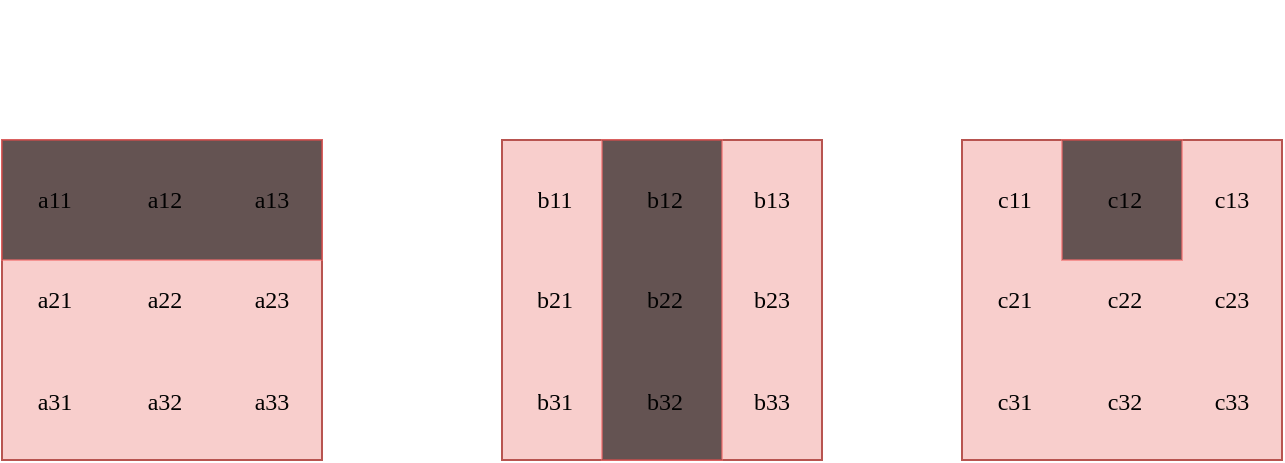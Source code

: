 <mxfile>
    <diagram id="8jJI4kxMGtM-K6bGY3bH" name="Page-1">
        <mxGraphModel dx="672" dy="576" grid="1" gridSize="10" guides="1" tooltips="1" connect="1" arrows="1" fold="1" page="1" pageScale="1" pageWidth="850" pageHeight="1100" background="none" math="0" shadow="0">
            <root>
                <mxCell id="0"/>
                <mxCell id="1" parent="0"/>
                <mxCell id="17" value="" style="whiteSpace=wrap;html=1;aspect=fixed;fillColor=#f8cecc;strokeColor=#b85450;fontFamily=Comic Sans MS;" parent="1" vertex="1">
                    <mxGeometry x="80" y="120" width="160" height="160" as="geometry"/>
                </mxCell>
                <mxCell id="18" value="" style="whiteSpace=wrap;html=1;aspect=fixed;fillColor=#f8cecc;strokeColor=#b85450;fontFamily=Comic Sans MS;" parent="1" vertex="1">
                    <mxGeometry x="330" y="120" width="160" height="160" as="geometry"/>
                </mxCell>
                <mxCell id="19" value="&lt;font style=&quot;font-size: 48px;&quot;&gt;x&lt;/font&gt;" style="text;html=1;align=center;verticalAlign=middle;resizable=0;points=[];autosize=1;strokeColor=none;fillColor=none;rotation=0;fontFamily=Comic Sans MS;fontColor=#FFFFFF;" parent="1" vertex="1">
                    <mxGeometry x="260" y="160" width="50" height="70" as="geometry"/>
                </mxCell>
                <mxCell id="22" value="A" style="text;html=1;align=center;verticalAlign=middle;resizable=0;points=[];autosize=1;strokeColor=none;fillColor=none;fontSize=48;fontColor=#FFFFFF;" parent="1" vertex="1">
                    <mxGeometry x="130" y="50" width="60" height="70" as="geometry"/>
                </mxCell>
                <mxCell id="23" value="B" style="text;html=1;align=center;verticalAlign=middle;resizable=0;points=[];autosize=1;strokeColor=none;fillColor=none;fontSize=48;fontColor=#FFFFFF;" parent="1" vertex="1">
                    <mxGeometry x="380" y="50" width="60" height="70" as="geometry"/>
                </mxCell>
                <mxCell id="24" value="" style="whiteSpace=wrap;html=1;aspect=fixed;fillColor=#f8cecc;strokeColor=#b85450;fontFamily=Comic Sans MS;" parent="1" vertex="1">
                    <mxGeometry x="560" y="120" width="160" height="160" as="geometry"/>
                </mxCell>
                <mxCell id="25" value="C" style="text;html=1;align=center;verticalAlign=middle;resizable=0;points=[];autosize=1;strokeColor=none;fillColor=none;fontSize=48;fontColor=#FFFFFF;" parent="1" vertex="1">
                    <mxGeometry x="610" y="50" width="60" height="70" as="geometry"/>
                </mxCell>
                <mxCell id="26" value="=" style="text;html=1;align=center;verticalAlign=middle;resizable=0;points=[];autosize=1;strokeColor=none;fillColor=none;fontSize=48;fontFamily=Comic Sans MS;fontColor=#FFFFFF;" parent="1" vertex="1">
                    <mxGeometry x="500" y="165" width="50" height="70" as="geometry"/>
                </mxCell>
                <mxCell id="28" value="" style="shape=table;html=1;whiteSpace=wrap;startSize=0;container=1;collapsible=0;childLayout=tableLayout;columnLines=0;rowLines=0;fontSize=48;labelBackgroundColor=default;fillColor=#030303;swimlaneFillColor=default;strokeColor=none;swimlaneLine=0;fontColor=#000000;opacity=0;fontFamily=Comic Sans MS;" parent="1" vertex="1">
                    <mxGeometry x="80" y="120" width="160" height="160" as="geometry"/>
                </mxCell>
                <mxCell id="29" value="" style="shape=tableRow;horizontal=0;startSize=0;swimlaneHead=0;swimlaneBody=0;top=0;left=0;bottom=0;right=0;collapsible=0;dropTarget=0;fillColor=none;points=[[0,0.5],[1,0.5]];portConstraint=eastwest;fontSize=48;fontColor=#000000;fontFamily=Comic Sans MS;" parent="28" vertex="1">
                    <mxGeometry width="160" height="59" as="geometry"/>
                </mxCell>
                <mxCell id="30" value="a11" style="shape=partialRectangle;html=1;whiteSpace=wrap;connectable=0;fillColor=none;top=0;left=0;bottom=0;right=0;overflow=hidden;fontSize=12;fontColor=#000000;fontFamily=Comic Sans MS;" parent="29" vertex="1">
                    <mxGeometry width="53" height="59" as="geometry">
                        <mxRectangle width="53" height="59" as="alternateBounds"/>
                    </mxGeometry>
                </mxCell>
                <mxCell id="31" value="a12" style="shape=partialRectangle;html=1;whiteSpace=wrap;connectable=0;fillColor=none;top=0;left=0;bottom=0;right=0;overflow=hidden;fontSize=12;fontColor=#000000;fontFamily=Comic Sans MS;" parent="29" vertex="1">
                    <mxGeometry x="53" width="57" height="59" as="geometry">
                        <mxRectangle width="57" height="59" as="alternateBounds"/>
                    </mxGeometry>
                </mxCell>
                <mxCell id="32" value="a13" style="shape=partialRectangle;html=1;whiteSpace=wrap;connectable=0;fillColor=none;top=0;left=0;bottom=0;right=0;overflow=hidden;fontSize=12;fontColor=#000000;fontFamily=Comic Sans MS;" parent="29" vertex="1">
                    <mxGeometry x="110" width="50" height="59" as="geometry">
                        <mxRectangle width="50" height="59" as="alternateBounds"/>
                    </mxGeometry>
                </mxCell>
                <mxCell id="33" value="" style="shape=tableRow;horizontal=0;startSize=0;swimlaneHead=0;swimlaneBody=0;top=0;left=0;bottom=0;right=0;collapsible=0;dropTarget=0;fillColor=none;points=[[0,0.5],[1,0.5]];portConstraint=eastwest;fontSize=48;fontColor=#000000;fontFamily=Comic Sans MS;" parent="28" vertex="1">
                    <mxGeometry y="59" width="160" height="42" as="geometry"/>
                </mxCell>
                <mxCell id="34" value="a21" style="shape=partialRectangle;html=1;whiteSpace=wrap;connectable=0;fillColor=none;top=0;left=0;bottom=0;right=0;overflow=hidden;fontSize=12;fontColor=#000000;fontFamily=Comic Sans MS;" parent="33" vertex="1">
                    <mxGeometry width="53" height="42" as="geometry">
                        <mxRectangle width="53" height="42" as="alternateBounds"/>
                    </mxGeometry>
                </mxCell>
                <mxCell id="35" value="a22" style="shape=partialRectangle;html=1;whiteSpace=wrap;connectable=0;fillColor=none;top=0;left=0;bottom=0;right=0;overflow=hidden;fontSize=12;fontColor=#000000;fontFamily=Comic Sans MS;" parent="33" vertex="1">
                    <mxGeometry x="53" width="57" height="42" as="geometry">
                        <mxRectangle width="57" height="42" as="alternateBounds"/>
                    </mxGeometry>
                </mxCell>
                <mxCell id="36" value="a23" style="shape=partialRectangle;html=1;whiteSpace=wrap;connectable=0;fillColor=none;top=0;left=0;bottom=0;right=0;overflow=hidden;fontSize=12;fontColor=#000000;fontFamily=Comic Sans MS;" parent="33" vertex="1">
                    <mxGeometry x="110" width="50" height="42" as="geometry">
                        <mxRectangle width="50" height="42" as="alternateBounds"/>
                    </mxGeometry>
                </mxCell>
                <mxCell id="37" value="" style="shape=tableRow;horizontal=0;startSize=0;swimlaneHead=0;swimlaneBody=0;top=0;left=0;bottom=0;right=0;collapsible=0;dropTarget=0;fillColor=none;points=[[0,0.5],[1,0.5]];portConstraint=eastwest;fontSize=48;fontColor=#000000;fontFamily=Comic Sans MS;" parent="28" vertex="1">
                    <mxGeometry y="101" width="160" height="59" as="geometry"/>
                </mxCell>
                <mxCell id="38" value="a31" style="shape=partialRectangle;html=1;whiteSpace=wrap;connectable=0;fillColor=none;top=0;left=0;bottom=0;right=0;overflow=hidden;fontSize=12;fontColor=#000000;fontFamily=Comic Sans MS;" parent="37" vertex="1">
                    <mxGeometry width="53" height="59" as="geometry">
                        <mxRectangle width="53" height="59" as="alternateBounds"/>
                    </mxGeometry>
                </mxCell>
                <mxCell id="39" value="a32" style="shape=partialRectangle;html=1;whiteSpace=wrap;connectable=0;fillColor=none;top=0;left=0;bottom=0;right=0;overflow=hidden;fontSize=12;fontColor=#000000;fontFamily=Comic Sans MS;" parent="37" vertex="1">
                    <mxGeometry x="53" width="57" height="59" as="geometry">
                        <mxRectangle width="57" height="59" as="alternateBounds"/>
                    </mxGeometry>
                </mxCell>
                <mxCell id="40" value="a33&lt;br&gt;" style="shape=partialRectangle;html=1;whiteSpace=wrap;connectable=0;fillColor=none;top=0;left=0;bottom=0;right=0;overflow=hidden;fontSize=12;fontColor=#000000;fontFamily=Comic Sans MS;" parent="37" vertex="1">
                    <mxGeometry x="110" width="50" height="59" as="geometry">
                        <mxRectangle width="50" height="59" as="alternateBounds"/>
                    </mxGeometry>
                </mxCell>
                <mxCell id="41" value="" style="shape=table;html=1;whiteSpace=wrap;startSize=0;container=1;collapsible=0;childLayout=tableLayout;columnLines=0;rowLines=0;fontSize=48;labelBackgroundColor=default;fillColor=#f8cecc;swimlaneFillColor=default;strokeColor=default;swimlaneLine=0;opacity=0;fontFamily=Comic Sans MS;" parent="1" vertex="1">
                    <mxGeometry x="330" y="120" width="160" height="160" as="geometry"/>
                </mxCell>
                <mxCell id="42" value="" style="shape=tableRow;horizontal=0;startSize=0;swimlaneHead=0;swimlaneBody=0;top=0;left=0;bottom=0;right=0;collapsible=0;dropTarget=0;fillColor=none;points=[[0,0.5],[1,0.5]];portConstraint=eastwest;fontSize=48;fontColor=#000000;fontFamily=Comic Sans MS;" parent="41" vertex="1">
                    <mxGeometry width="160" height="59" as="geometry"/>
                </mxCell>
                <mxCell id="43" value="b11" style="shape=partialRectangle;html=1;whiteSpace=wrap;connectable=0;fillColor=none;top=0;left=0;bottom=0;right=0;overflow=hidden;fontSize=12;fontColor=#000000;fontFamily=Comic Sans MS;" parent="42" vertex="1">
                    <mxGeometry width="53" height="59" as="geometry">
                        <mxRectangle width="53" height="59" as="alternateBounds"/>
                    </mxGeometry>
                </mxCell>
                <mxCell id="44" value="b12" style="shape=partialRectangle;html=1;whiteSpace=wrap;connectable=0;fillColor=none;top=0;left=0;bottom=0;right=0;overflow=hidden;fontSize=12;fontColor=#000000;fontFamily=Comic Sans MS;" parent="42" vertex="1">
                    <mxGeometry x="53" width="57" height="59" as="geometry">
                        <mxRectangle width="57" height="59" as="alternateBounds"/>
                    </mxGeometry>
                </mxCell>
                <mxCell id="45" value="b13" style="shape=partialRectangle;html=1;whiteSpace=wrap;connectable=0;fillColor=none;top=0;left=0;bottom=0;right=0;overflow=hidden;fontSize=12;fontColor=#000000;fontFamily=Comic Sans MS;" parent="42" vertex="1">
                    <mxGeometry x="110" width="50" height="59" as="geometry">
                        <mxRectangle width="50" height="59" as="alternateBounds"/>
                    </mxGeometry>
                </mxCell>
                <mxCell id="46" value="" style="shape=tableRow;horizontal=0;startSize=0;swimlaneHead=0;swimlaneBody=0;top=0;left=0;bottom=0;right=0;collapsible=0;dropTarget=0;fillColor=none;points=[[0,0.5],[1,0.5]];portConstraint=eastwest;fontSize=48;fontColor=#000000;fontFamily=Comic Sans MS;" parent="41" vertex="1">
                    <mxGeometry y="59" width="160" height="42" as="geometry"/>
                </mxCell>
                <mxCell id="47" value="b21" style="shape=partialRectangle;html=1;whiteSpace=wrap;connectable=0;fillColor=none;top=0;left=0;bottom=0;right=0;overflow=hidden;fontSize=12;fontColor=#000000;fontFamily=Comic Sans MS;" parent="46" vertex="1">
                    <mxGeometry width="53" height="42" as="geometry">
                        <mxRectangle width="53" height="42" as="alternateBounds"/>
                    </mxGeometry>
                </mxCell>
                <mxCell id="48" value="b22" style="shape=partialRectangle;html=1;whiteSpace=wrap;connectable=0;fillColor=none;top=0;left=0;bottom=0;right=0;overflow=hidden;fontSize=12;fontColor=#000000;fontFamily=Comic Sans MS;" parent="46" vertex="1">
                    <mxGeometry x="53" width="57" height="42" as="geometry">
                        <mxRectangle width="57" height="42" as="alternateBounds"/>
                    </mxGeometry>
                </mxCell>
                <mxCell id="49" value="b23" style="shape=partialRectangle;html=1;whiteSpace=wrap;connectable=0;fillColor=none;top=0;left=0;bottom=0;right=0;overflow=hidden;fontSize=12;fontColor=#000000;fontFamily=Comic Sans MS;" parent="46" vertex="1">
                    <mxGeometry x="110" width="50" height="42" as="geometry">
                        <mxRectangle width="50" height="42" as="alternateBounds"/>
                    </mxGeometry>
                </mxCell>
                <mxCell id="50" value="" style="shape=tableRow;horizontal=0;startSize=0;swimlaneHead=0;swimlaneBody=0;top=0;left=0;bottom=0;right=0;collapsible=0;dropTarget=0;fillColor=none;points=[[0,0.5],[1,0.5]];portConstraint=eastwest;fontSize=48;fontColor=#000000;fontFamily=Comic Sans MS;" parent="41" vertex="1">
                    <mxGeometry y="101" width="160" height="59" as="geometry"/>
                </mxCell>
                <mxCell id="51" value="b31" style="shape=partialRectangle;html=1;whiteSpace=wrap;connectable=0;fillColor=none;top=0;left=0;bottom=0;right=0;overflow=hidden;fontSize=12;fontColor=#000000;fontFamily=Comic Sans MS;" parent="50" vertex="1">
                    <mxGeometry width="53" height="59" as="geometry">
                        <mxRectangle width="53" height="59" as="alternateBounds"/>
                    </mxGeometry>
                </mxCell>
                <mxCell id="52" value="b32" style="shape=partialRectangle;html=1;whiteSpace=wrap;connectable=0;fillColor=none;top=0;left=0;bottom=0;right=0;overflow=hidden;fontSize=12;fontColor=#000000;fontFamily=Comic Sans MS;" parent="50" vertex="1">
                    <mxGeometry x="53" width="57" height="59" as="geometry">
                        <mxRectangle width="57" height="59" as="alternateBounds"/>
                    </mxGeometry>
                </mxCell>
                <mxCell id="53" value="b33&lt;br&gt;" style="shape=partialRectangle;html=1;whiteSpace=wrap;connectable=0;fillColor=none;top=0;left=0;bottom=0;right=0;overflow=hidden;fontSize=12;fontColor=#000000;fontFamily=Comic Sans MS;" parent="50" vertex="1">
                    <mxGeometry x="110" width="50" height="59" as="geometry">
                        <mxRectangle width="50" height="59" as="alternateBounds"/>
                    </mxGeometry>
                </mxCell>
                <mxCell id="54" value="" style="shape=table;html=1;whiteSpace=wrap;startSize=0;container=1;collapsible=0;childLayout=tableLayout;columnLines=0;rowLines=0;fontSize=48;labelBackgroundColor=default;fillColor=#030303;swimlaneFillColor=default;strokeColor=none;swimlaneLine=0;fontColor=#000000;opacity=0;fontFamily=Comic Sans MS;" parent="1" vertex="1">
                    <mxGeometry x="560" y="120" width="160" height="160" as="geometry"/>
                </mxCell>
                <mxCell id="55" value="" style="shape=tableRow;horizontal=0;startSize=0;swimlaneHead=0;swimlaneBody=0;top=0;left=0;bottom=0;right=0;collapsible=0;dropTarget=0;fillColor=none;points=[[0,0.5],[1,0.5]];portConstraint=eastwest;fontSize=48;fontColor=#000000;fontFamily=Comic Sans MS;" parent="54" vertex="1">
                    <mxGeometry width="160" height="59" as="geometry"/>
                </mxCell>
                <mxCell id="56" value="c11" style="shape=partialRectangle;html=1;whiteSpace=wrap;connectable=0;fillColor=none;top=0;left=0;bottom=0;right=0;overflow=hidden;fontSize=12;fontColor=#000000;fontFamily=Comic Sans MS;" parent="55" vertex="1">
                    <mxGeometry width="53" height="59" as="geometry">
                        <mxRectangle width="53" height="59" as="alternateBounds"/>
                    </mxGeometry>
                </mxCell>
                <mxCell id="57" value="c12" style="shape=partialRectangle;html=1;whiteSpace=wrap;connectable=0;fillColor=none;top=0;left=0;bottom=0;right=0;overflow=hidden;fontSize=12;fontColor=#000000;fontFamily=Comic Sans MS;" parent="55" vertex="1">
                    <mxGeometry x="53" width="57" height="59" as="geometry">
                        <mxRectangle width="57" height="59" as="alternateBounds"/>
                    </mxGeometry>
                </mxCell>
                <mxCell id="58" value="c13" style="shape=partialRectangle;html=1;whiteSpace=wrap;connectable=0;fillColor=none;top=0;left=0;bottom=0;right=0;overflow=hidden;fontSize=12;fontColor=#000000;fontFamily=Comic Sans MS;" parent="55" vertex="1">
                    <mxGeometry x="110" width="50" height="59" as="geometry">
                        <mxRectangle width="50" height="59" as="alternateBounds"/>
                    </mxGeometry>
                </mxCell>
                <mxCell id="59" value="" style="shape=tableRow;horizontal=0;startSize=0;swimlaneHead=0;swimlaneBody=0;top=0;left=0;bottom=0;right=0;collapsible=0;dropTarget=0;fillColor=none;points=[[0,0.5],[1,0.5]];portConstraint=eastwest;fontSize=48;fontColor=#000000;fontFamily=Comic Sans MS;" parent="54" vertex="1">
                    <mxGeometry y="59" width="160" height="42" as="geometry"/>
                </mxCell>
                <mxCell id="60" value="c21" style="shape=partialRectangle;html=1;whiteSpace=wrap;connectable=0;fillColor=none;top=0;left=0;bottom=0;right=0;overflow=hidden;fontSize=12;fontColor=#000000;fontFamily=Comic Sans MS;" parent="59" vertex="1">
                    <mxGeometry width="53" height="42" as="geometry">
                        <mxRectangle width="53" height="42" as="alternateBounds"/>
                    </mxGeometry>
                </mxCell>
                <mxCell id="61" value="c22" style="shape=partialRectangle;html=1;whiteSpace=wrap;connectable=0;fillColor=none;top=0;left=0;bottom=0;right=0;overflow=hidden;fontSize=12;fontColor=#000000;fontFamily=Comic Sans MS;" parent="59" vertex="1">
                    <mxGeometry x="53" width="57" height="42" as="geometry">
                        <mxRectangle width="57" height="42" as="alternateBounds"/>
                    </mxGeometry>
                </mxCell>
                <mxCell id="62" value="c23" style="shape=partialRectangle;html=1;whiteSpace=wrap;connectable=0;fillColor=none;top=0;left=0;bottom=0;right=0;overflow=hidden;fontSize=12;fontColor=#000000;fontFamily=Comic Sans MS;" parent="59" vertex="1">
                    <mxGeometry x="110" width="50" height="42" as="geometry">
                        <mxRectangle width="50" height="42" as="alternateBounds"/>
                    </mxGeometry>
                </mxCell>
                <mxCell id="63" value="" style="shape=tableRow;horizontal=0;startSize=0;swimlaneHead=0;swimlaneBody=0;top=0;left=0;bottom=0;right=0;collapsible=0;dropTarget=0;fillColor=none;points=[[0,0.5],[1,0.5]];portConstraint=eastwest;fontSize=48;fontColor=#000000;fontFamily=Comic Sans MS;" parent="54" vertex="1">
                    <mxGeometry y="101" width="160" height="59" as="geometry"/>
                </mxCell>
                <mxCell id="64" value="c31" style="shape=partialRectangle;html=1;whiteSpace=wrap;connectable=0;fillColor=none;top=0;left=0;bottom=0;right=0;overflow=hidden;fontSize=12;fontColor=#000000;fontFamily=Comic Sans MS;" parent="63" vertex="1">
                    <mxGeometry width="53" height="59" as="geometry">
                        <mxRectangle width="53" height="59" as="alternateBounds"/>
                    </mxGeometry>
                </mxCell>
                <mxCell id="65" value="c32" style="shape=partialRectangle;html=1;whiteSpace=wrap;connectable=0;fillColor=none;top=0;left=0;bottom=0;right=0;overflow=hidden;fontSize=12;fontColor=#000000;fontFamily=Comic Sans MS;" parent="63" vertex="1">
                    <mxGeometry x="53" width="57" height="59" as="geometry">
                        <mxRectangle width="57" height="59" as="alternateBounds"/>
                    </mxGeometry>
                </mxCell>
                <mxCell id="66" value="c33&lt;br&gt;" style="shape=partialRectangle;html=1;whiteSpace=wrap;connectable=0;fillColor=none;top=0;left=0;bottom=0;right=0;overflow=hidden;fontSize=12;fontColor=#000000;fontFamily=Comic Sans MS;" parent="63" vertex="1">
                    <mxGeometry x="110" width="50" height="59" as="geometry">
                        <mxRectangle width="50" height="59" as="alternateBounds"/>
                    </mxGeometry>
                </mxCell>
                <mxCell id="68" value="" style="rounded=0;whiteSpace=wrap;html=1;labelBackgroundColor=default;strokeColor=#F06C6C;fontSize=48;fontColor=#000000;fillColor=#030303;opacity=60;rotation=0;glass=0;shadow=0;fontFamily=Comic Sans MS;" parent="1" vertex="1">
                    <mxGeometry x="80" y="120" width="160" height="60" as="geometry"/>
                </mxCell>
                <mxCell id="69" value="" style="rounded=0;whiteSpace=wrap;html=1;labelBackgroundColor=default;strokeColor=#F06C6C;fontSize=48;fontColor=#000000;fillColor=#030303;opacity=60;rotation=90;fontFamily=Comic Sans MS;" parent="1" vertex="1">
                    <mxGeometry x="330" y="170" width="160" height="60" as="geometry"/>
                </mxCell>
                <mxCell id="70" value="" style="rounded=0;whiteSpace=wrap;html=1;labelBackgroundColor=default;strokeColor=#F06C6C;fontSize=48;fontColor=#000000;fillColor=#030303;opacity=60;rotation=90;fontFamily=Comic Sans MS;" parent="1" vertex="1">
                    <mxGeometry x="610" y="120" width="60" height="60" as="geometry"/>
                </mxCell>
            </root>
        </mxGraphModel>
    </diagram>
</mxfile>
